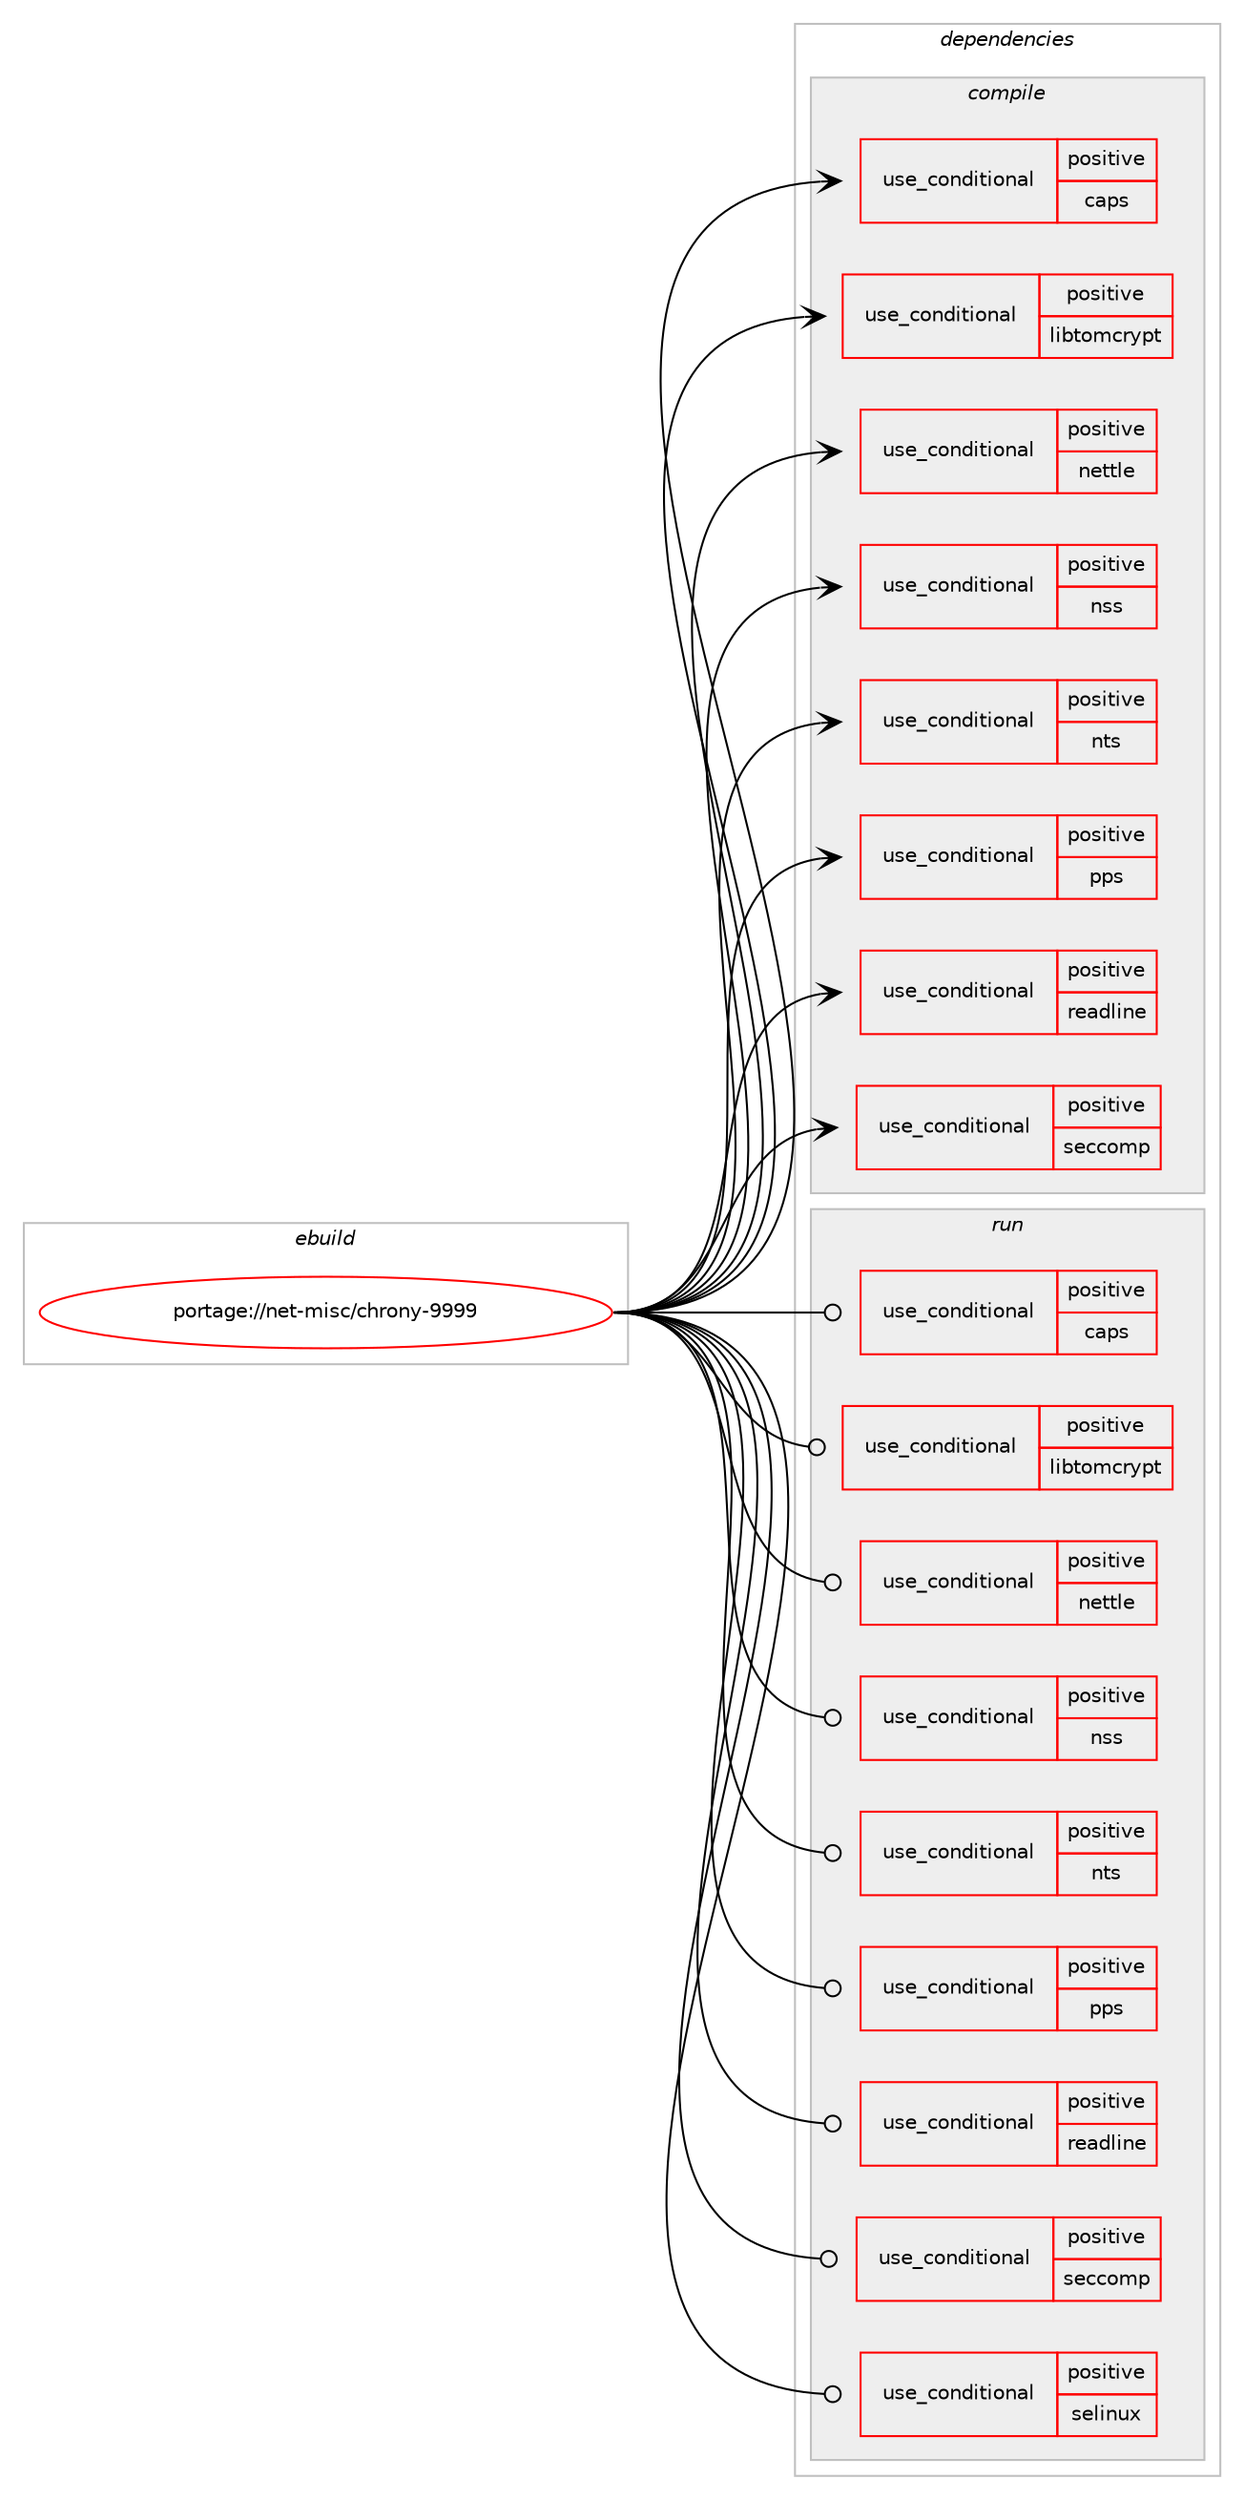 digraph prolog {

# *************
# Graph options
# *************

newrank=true;
concentrate=true;
compound=true;
graph [rankdir=LR,fontname=Helvetica,fontsize=10,ranksep=1.5];#, ranksep=2.5, nodesep=0.2];
edge  [arrowhead=vee];
node  [fontname=Helvetica,fontsize=10];

# **********
# The ebuild
# **********

subgraph cluster_leftcol {
color=gray;
rank=same;
label=<<i>ebuild</i>>;
id [label="portage://net-misc/chrony-9999", color=red, width=4, href="../net-misc/chrony-9999.svg"];
}

# ****************
# The dependencies
# ****************

subgraph cluster_midcol {
color=gray;
label=<<i>dependencies</i>>;
subgraph cluster_compile {
fillcolor="#eeeeee";
style=filled;
label=<<i>compile</i>>;
subgraph cond4248 {
dependency5953 [label=<<TABLE BORDER="0" CELLBORDER="1" CELLSPACING="0" CELLPADDING="4"><TR><TD ROWSPAN="3" CELLPADDING="10">use_conditional</TD></TR><TR><TD>positive</TD></TR><TR><TD>caps</TD></TR></TABLE>>, shape=none, color=red];
# *** BEGIN UNKNOWN DEPENDENCY TYPE (TODO) ***
# dependency5953 -> package_dependency(portage://net-misc/chrony-9999,install,no,acct-group,ntp,none,[,,],[],[])
# *** END UNKNOWN DEPENDENCY TYPE (TODO) ***

# *** BEGIN UNKNOWN DEPENDENCY TYPE (TODO) ***
# dependency5953 -> package_dependency(portage://net-misc/chrony-9999,install,no,acct-user,ntp,none,[,,],[],[])
# *** END UNKNOWN DEPENDENCY TYPE (TODO) ***

# *** BEGIN UNKNOWN DEPENDENCY TYPE (TODO) ***
# dependency5953 -> package_dependency(portage://net-misc/chrony-9999,install,no,sys-libs,libcap,none,[,,],[],[])
# *** END UNKNOWN DEPENDENCY TYPE (TODO) ***

}
id:e -> dependency5953:w [weight=20,style="solid",arrowhead="vee"];
subgraph cond4249 {
dependency5954 [label=<<TABLE BORDER="0" CELLBORDER="1" CELLSPACING="0" CELLPADDING="4"><TR><TD ROWSPAN="3" CELLPADDING="10">use_conditional</TD></TR><TR><TD>positive</TD></TR><TR><TD>libtomcrypt</TD></TR></TABLE>>, shape=none, color=red];
# *** BEGIN UNKNOWN DEPENDENCY TYPE (TODO) ***
# dependency5954 -> package_dependency(portage://net-misc/chrony-9999,install,no,dev-libs,libtomcrypt,none,[,,],any_same_slot,[])
# *** END UNKNOWN DEPENDENCY TYPE (TODO) ***

}
id:e -> dependency5954:w [weight=20,style="solid",arrowhead="vee"];
subgraph cond4250 {
dependency5955 [label=<<TABLE BORDER="0" CELLBORDER="1" CELLSPACING="0" CELLPADDING="4"><TR><TD ROWSPAN="3" CELLPADDING="10">use_conditional</TD></TR><TR><TD>positive</TD></TR><TR><TD>nettle</TD></TR></TABLE>>, shape=none, color=red];
# *** BEGIN UNKNOWN DEPENDENCY TYPE (TODO) ***
# dependency5955 -> package_dependency(portage://net-misc/chrony-9999,install,no,dev-libs,nettle,none,[,,],any_same_slot,[])
# *** END UNKNOWN DEPENDENCY TYPE (TODO) ***

}
id:e -> dependency5955:w [weight=20,style="solid",arrowhead="vee"];
subgraph cond4251 {
dependency5956 [label=<<TABLE BORDER="0" CELLBORDER="1" CELLSPACING="0" CELLPADDING="4"><TR><TD ROWSPAN="3" CELLPADDING="10">use_conditional</TD></TR><TR><TD>positive</TD></TR><TR><TD>nss</TD></TR></TABLE>>, shape=none, color=red];
# *** BEGIN UNKNOWN DEPENDENCY TYPE (TODO) ***
# dependency5956 -> package_dependency(portage://net-misc/chrony-9999,install,no,dev-libs,nss,none,[,,],any_same_slot,[])
# *** END UNKNOWN DEPENDENCY TYPE (TODO) ***

}
id:e -> dependency5956:w [weight=20,style="solid",arrowhead="vee"];
subgraph cond4252 {
dependency5957 [label=<<TABLE BORDER="0" CELLBORDER="1" CELLSPACING="0" CELLPADDING="4"><TR><TD ROWSPAN="3" CELLPADDING="10">use_conditional</TD></TR><TR><TD>positive</TD></TR><TR><TD>nts</TD></TR></TABLE>>, shape=none, color=red];
# *** BEGIN UNKNOWN DEPENDENCY TYPE (TODO) ***
# dependency5957 -> package_dependency(portage://net-misc/chrony-9999,install,no,net-libs,gnutls,none,[,,],any_same_slot,[])
# *** END UNKNOWN DEPENDENCY TYPE (TODO) ***

}
id:e -> dependency5957:w [weight=20,style="solid",arrowhead="vee"];
subgraph cond4253 {
dependency5958 [label=<<TABLE BORDER="0" CELLBORDER="1" CELLSPACING="0" CELLPADDING="4"><TR><TD ROWSPAN="3" CELLPADDING="10">use_conditional</TD></TR><TR><TD>positive</TD></TR><TR><TD>pps</TD></TR></TABLE>>, shape=none, color=red];
# *** BEGIN UNKNOWN DEPENDENCY TYPE (TODO) ***
# dependency5958 -> package_dependency(portage://net-misc/chrony-9999,install,no,net-misc,pps-tools,none,[,,],[],[])
# *** END UNKNOWN DEPENDENCY TYPE (TODO) ***

}
id:e -> dependency5958:w [weight=20,style="solid",arrowhead="vee"];
subgraph cond4254 {
dependency5959 [label=<<TABLE BORDER="0" CELLBORDER="1" CELLSPACING="0" CELLPADDING="4"><TR><TD ROWSPAN="3" CELLPADDING="10">use_conditional</TD></TR><TR><TD>positive</TD></TR><TR><TD>readline</TD></TR></TABLE>>, shape=none, color=red];
# *** BEGIN UNKNOWN DEPENDENCY TYPE (TODO) ***
# dependency5959 -> package_dependency(portage://net-misc/chrony-9999,install,no,dev-libs,libedit,none,[,,],[],[])
# *** END UNKNOWN DEPENDENCY TYPE (TODO) ***

}
id:e -> dependency5959:w [weight=20,style="solid",arrowhead="vee"];
subgraph cond4255 {
dependency5960 [label=<<TABLE BORDER="0" CELLBORDER="1" CELLSPACING="0" CELLPADDING="4"><TR><TD ROWSPAN="3" CELLPADDING="10">use_conditional</TD></TR><TR><TD>positive</TD></TR><TR><TD>seccomp</TD></TR></TABLE>>, shape=none, color=red];
# *** BEGIN UNKNOWN DEPENDENCY TYPE (TODO) ***
# dependency5960 -> package_dependency(portage://net-misc/chrony-9999,install,no,sys-libs,libseccomp,none,[,,],[],[])
# *** END UNKNOWN DEPENDENCY TYPE (TODO) ***

}
id:e -> dependency5960:w [weight=20,style="solid",arrowhead="vee"];
}
subgraph cluster_compileandrun {
fillcolor="#eeeeee";
style=filled;
label=<<i>compile and run</i>>;
}
subgraph cluster_run {
fillcolor="#eeeeee";
style=filled;
label=<<i>run</i>>;
subgraph cond4256 {
dependency5961 [label=<<TABLE BORDER="0" CELLBORDER="1" CELLSPACING="0" CELLPADDING="4"><TR><TD ROWSPAN="3" CELLPADDING="10">use_conditional</TD></TR><TR><TD>positive</TD></TR><TR><TD>caps</TD></TR></TABLE>>, shape=none, color=red];
# *** BEGIN UNKNOWN DEPENDENCY TYPE (TODO) ***
# dependency5961 -> package_dependency(portage://net-misc/chrony-9999,run,no,acct-group,ntp,none,[,,],[],[])
# *** END UNKNOWN DEPENDENCY TYPE (TODO) ***

# *** BEGIN UNKNOWN DEPENDENCY TYPE (TODO) ***
# dependency5961 -> package_dependency(portage://net-misc/chrony-9999,run,no,acct-user,ntp,none,[,,],[],[])
# *** END UNKNOWN DEPENDENCY TYPE (TODO) ***

# *** BEGIN UNKNOWN DEPENDENCY TYPE (TODO) ***
# dependency5961 -> package_dependency(portage://net-misc/chrony-9999,run,no,sys-libs,libcap,none,[,,],[],[])
# *** END UNKNOWN DEPENDENCY TYPE (TODO) ***

}
id:e -> dependency5961:w [weight=20,style="solid",arrowhead="odot"];
subgraph cond4257 {
dependency5962 [label=<<TABLE BORDER="0" CELLBORDER="1" CELLSPACING="0" CELLPADDING="4"><TR><TD ROWSPAN="3" CELLPADDING="10">use_conditional</TD></TR><TR><TD>positive</TD></TR><TR><TD>libtomcrypt</TD></TR></TABLE>>, shape=none, color=red];
# *** BEGIN UNKNOWN DEPENDENCY TYPE (TODO) ***
# dependency5962 -> package_dependency(portage://net-misc/chrony-9999,run,no,dev-libs,libtomcrypt,none,[,,],any_same_slot,[])
# *** END UNKNOWN DEPENDENCY TYPE (TODO) ***

}
id:e -> dependency5962:w [weight=20,style="solid",arrowhead="odot"];
subgraph cond4258 {
dependency5963 [label=<<TABLE BORDER="0" CELLBORDER="1" CELLSPACING="0" CELLPADDING="4"><TR><TD ROWSPAN="3" CELLPADDING="10">use_conditional</TD></TR><TR><TD>positive</TD></TR><TR><TD>nettle</TD></TR></TABLE>>, shape=none, color=red];
# *** BEGIN UNKNOWN DEPENDENCY TYPE (TODO) ***
# dependency5963 -> package_dependency(portage://net-misc/chrony-9999,run,no,dev-libs,nettle,none,[,,],any_same_slot,[])
# *** END UNKNOWN DEPENDENCY TYPE (TODO) ***

}
id:e -> dependency5963:w [weight=20,style="solid",arrowhead="odot"];
subgraph cond4259 {
dependency5964 [label=<<TABLE BORDER="0" CELLBORDER="1" CELLSPACING="0" CELLPADDING="4"><TR><TD ROWSPAN="3" CELLPADDING="10">use_conditional</TD></TR><TR><TD>positive</TD></TR><TR><TD>nss</TD></TR></TABLE>>, shape=none, color=red];
# *** BEGIN UNKNOWN DEPENDENCY TYPE (TODO) ***
# dependency5964 -> package_dependency(portage://net-misc/chrony-9999,run,no,dev-libs,nss,none,[,,],any_same_slot,[])
# *** END UNKNOWN DEPENDENCY TYPE (TODO) ***

}
id:e -> dependency5964:w [weight=20,style="solid",arrowhead="odot"];
subgraph cond4260 {
dependency5965 [label=<<TABLE BORDER="0" CELLBORDER="1" CELLSPACING="0" CELLPADDING="4"><TR><TD ROWSPAN="3" CELLPADDING="10">use_conditional</TD></TR><TR><TD>positive</TD></TR><TR><TD>nts</TD></TR></TABLE>>, shape=none, color=red];
# *** BEGIN UNKNOWN DEPENDENCY TYPE (TODO) ***
# dependency5965 -> package_dependency(portage://net-misc/chrony-9999,run,no,net-libs,gnutls,none,[,,],any_same_slot,[])
# *** END UNKNOWN DEPENDENCY TYPE (TODO) ***

}
id:e -> dependency5965:w [weight=20,style="solid",arrowhead="odot"];
subgraph cond4261 {
dependency5966 [label=<<TABLE BORDER="0" CELLBORDER="1" CELLSPACING="0" CELLPADDING="4"><TR><TD ROWSPAN="3" CELLPADDING="10">use_conditional</TD></TR><TR><TD>positive</TD></TR><TR><TD>pps</TD></TR></TABLE>>, shape=none, color=red];
# *** BEGIN UNKNOWN DEPENDENCY TYPE (TODO) ***
# dependency5966 -> package_dependency(portage://net-misc/chrony-9999,run,no,net-misc,pps-tools,none,[,,],[],[])
# *** END UNKNOWN DEPENDENCY TYPE (TODO) ***

}
id:e -> dependency5966:w [weight=20,style="solid",arrowhead="odot"];
subgraph cond4262 {
dependency5967 [label=<<TABLE BORDER="0" CELLBORDER="1" CELLSPACING="0" CELLPADDING="4"><TR><TD ROWSPAN="3" CELLPADDING="10">use_conditional</TD></TR><TR><TD>positive</TD></TR><TR><TD>readline</TD></TR></TABLE>>, shape=none, color=red];
# *** BEGIN UNKNOWN DEPENDENCY TYPE (TODO) ***
# dependency5967 -> package_dependency(portage://net-misc/chrony-9999,run,no,dev-libs,libedit,none,[,,],[],[])
# *** END UNKNOWN DEPENDENCY TYPE (TODO) ***

}
id:e -> dependency5967:w [weight=20,style="solid",arrowhead="odot"];
subgraph cond4263 {
dependency5968 [label=<<TABLE BORDER="0" CELLBORDER="1" CELLSPACING="0" CELLPADDING="4"><TR><TD ROWSPAN="3" CELLPADDING="10">use_conditional</TD></TR><TR><TD>positive</TD></TR><TR><TD>seccomp</TD></TR></TABLE>>, shape=none, color=red];
# *** BEGIN UNKNOWN DEPENDENCY TYPE (TODO) ***
# dependency5968 -> package_dependency(portage://net-misc/chrony-9999,run,no,sys-libs,libseccomp,none,[,,],[],[])
# *** END UNKNOWN DEPENDENCY TYPE (TODO) ***

}
id:e -> dependency5968:w [weight=20,style="solid",arrowhead="odot"];
subgraph cond4264 {
dependency5969 [label=<<TABLE BORDER="0" CELLBORDER="1" CELLSPACING="0" CELLPADDING="4"><TR><TD ROWSPAN="3" CELLPADDING="10">use_conditional</TD></TR><TR><TD>positive</TD></TR><TR><TD>selinux</TD></TR></TABLE>>, shape=none, color=red];
# *** BEGIN UNKNOWN DEPENDENCY TYPE (TODO) ***
# dependency5969 -> package_dependency(portage://net-misc/chrony-9999,run,no,sec-policy,selinux-chronyd,none,[,,],[],[])
# *** END UNKNOWN DEPENDENCY TYPE (TODO) ***

}
id:e -> dependency5969:w [weight=20,style="solid",arrowhead="odot"];
# *** BEGIN UNKNOWN DEPENDENCY TYPE (TODO) ***
# id -> package_dependency(portage://net-misc/chrony-9999,run,no,virtual,tmpfiles,none,[,,],[],[])
# *** END UNKNOWN DEPENDENCY TYPE (TODO) ***

}
}

# **************
# The candidates
# **************

subgraph cluster_choices {
rank=same;
color=gray;
label=<<i>candidates</i>>;

}

}

